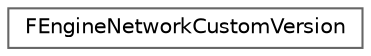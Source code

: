 digraph "Graphical Class Hierarchy"
{
 // INTERACTIVE_SVG=YES
 // LATEX_PDF_SIZE
  bgcolor="transparent";
  edge [fontname=Helvetica,fontsize=10,labelfontname=Helvetica,labelfontsize=10];
  node [fontname=Helvetica,fontsize=10,shape=box,height=0.2,width=0.4];
  rankdir="LR";
  Node0 [id="Node000000",label="FEngineNetworkCustomVersion",height=0.2,width=0.4,color="grey40", fillcolor="white", style="filled",URL="$d0/d2c/structFEngineNetworkCustomVersion.html",tooltip=" "];
}
